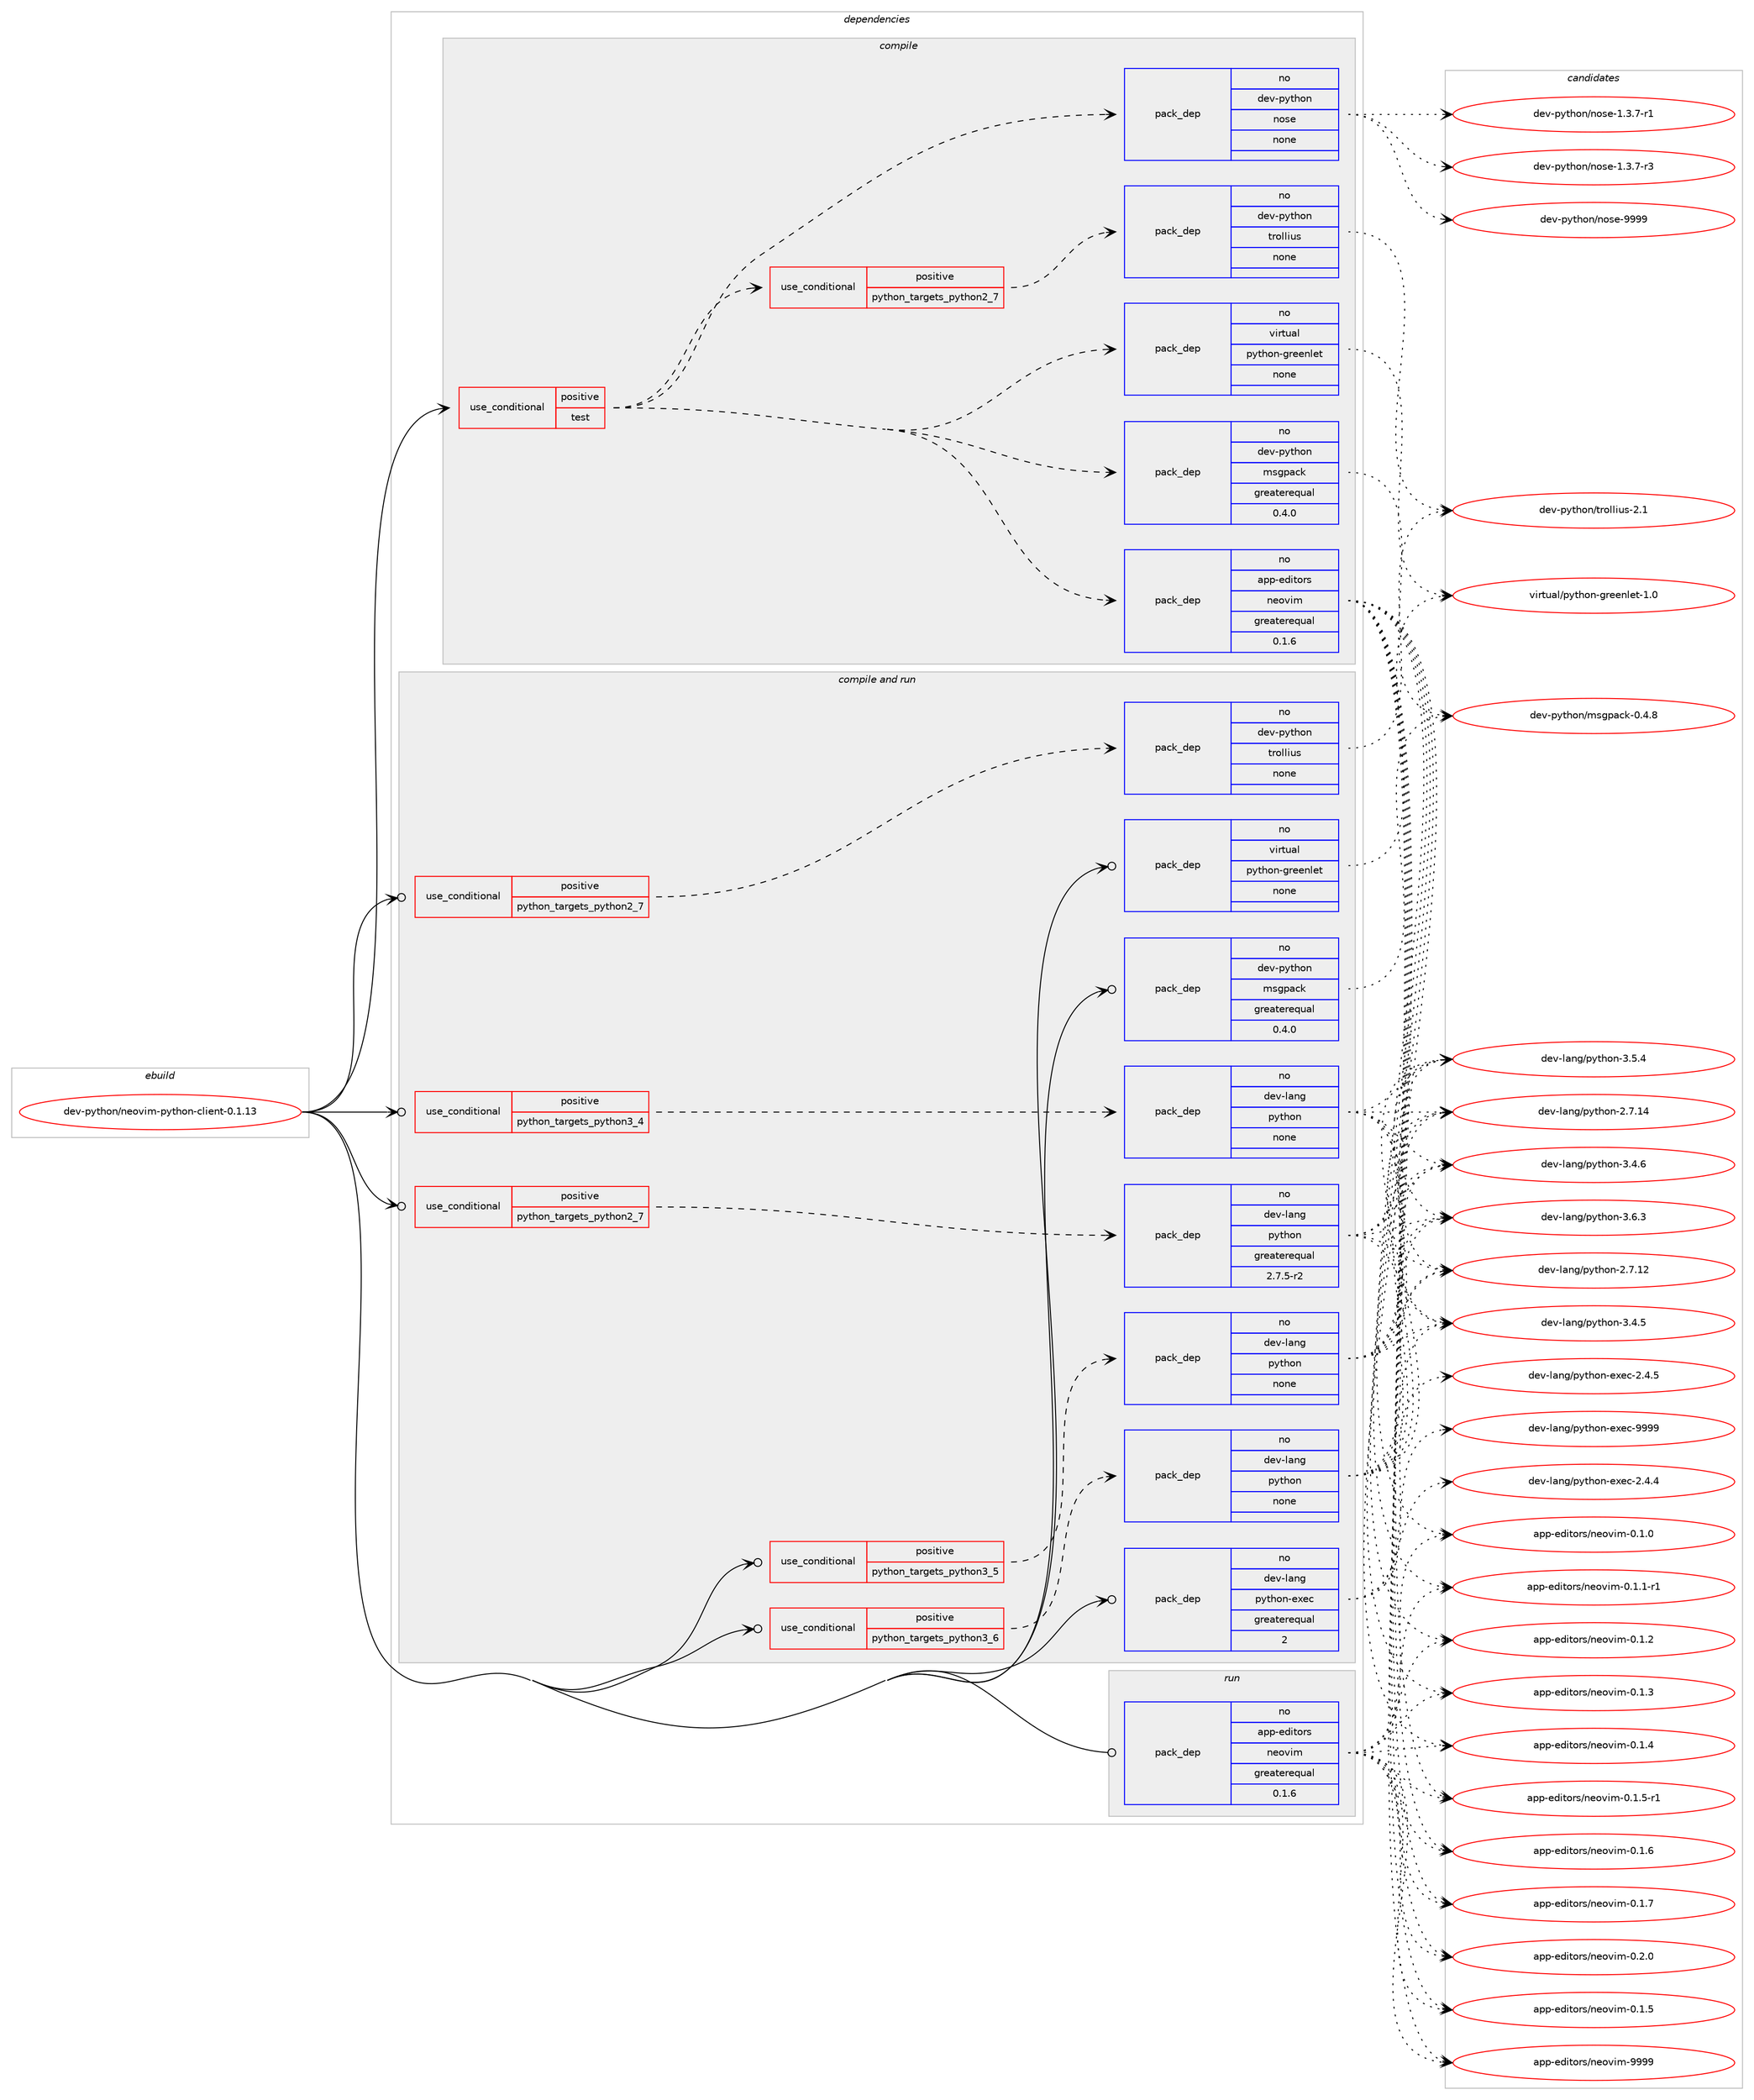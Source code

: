 digraph prolog {

# *************
# Graph options
# *************

newrank=true;
concentrate=true;
compound=true;
graph [rankdir=LR,fontname=Helvetica,fontsize=10,ranksep=1.5];#, ranksep=2.5, nodesep=0.2];
edge  [arrowhead=vee];
node  [fontname=Helvetica,fontsize=10];

# **********
# The ebuild
# **********

subgraph cluster_leftcol {
color=gray;
rank=same;
label=<<i>ebuild</i>>;
id [label="dev-python/neovim-python-client-0.1.13", color=red, width=4, href="../dev-python/neovim-python-client-0.1.13.svg"];
}

# ****************
# The dependencies
# ****************

subgraph cluster_midcol {
color=gray;
label=<<i>dependencies</i>>;
subgraph cluster_compile {
fillcolor="#eeeeee";
style=filled;
label=<<i>compile</i>>;
subgraph cond35938 {
dependency167636 [label=<<TABLE BORDER="0" CELLBORDER="1" CELLSPACING="0" CELLPADDING="4"><TR><TD ROWSPAN="3" CELLPADDING="10">use_conditional</TD></TR><TR><TD>positive</TD></TR><TR><TD>test</TD></TR></TABLE>>, shape=none, color=red];
subgraph pack127843 {
dependency167637 [label=<<TABLE BORDER="0" CELLBORDER="1" CELLSPACING="0" CELLPADDING="4" WIDTH="220"><TR><TD ROWSPAN="6" CELLPADDING="30">pack_dep</TD></TR><TR><TD WIDTH="110">no</TD></TR><TR><TD>dev-python</TD></TR><TR><TD>msgpack</TD></TR><TR><TD>greaterequal</TD></TR><TR><TD>0.4.0</TD></TR></TABLE>>, shape=none, color=blue];
}
dependency167636:e -> dependency167637:w [weight=20,style="dashed",arrowhead="vee"];
subgraph pack127844 {
dependency167638 [label=<<TABLE BORDER="0" CELLBORDER="1" CELLSPACING="0" CELLPADDING="4" WIDTH="220"><TR><TD ROWSPAN="6" CELLPADDING="30">pack_dep</TD></TR><TR><TD WIDTH="110">no</TD></TR><TR><TD>virtual</TD></TR><TR><TD>python-greenlet</TD></TR><TR><TD>none</TD></TR><TR><TD></TD></TR></TABLE>>, shape=none, color=blue];
}
dependency167636:e -> dependency167638:w [weight=20,style="dashed",arrowhead="vee"];
subgraph cond35939 {
dependency167639 [label=<<TABLE BORDER="0" CELLBORDER="1" CELLSPACING="0" CELLPADDING="4"><TR><TD ROWSPAN="3" CELLPADDING="10">use_conditional</TD></TR><TR><TD>positive</TD></TR><TR><TD>python_targets_python2_7</TD></TR></TABLE>>, shape=none, color=red];
subgraph pack127845 {
dependency167640 [label=<<TABLE BORDER="0" CELLBORDER="1" CELLSPACING="0" CELLPADDING="4" WIDTH="220"><TR><TD ROWSPAN="6" CELLPADDING="30">pack_dep</TD></TR><TR><TD WIDTH="110">no</TD></TR><TR><TD>dev-python</TD></TR><TR><TD>trollius</TD></TR><TR><TD>none</TD></TR><TR><TD></TD></TR></TABLE>>, shape=none, color=blue];
}
dependency167639:e -> dependency167640:w [weight=20,style="dashed",arrowhead="vee"];
}
dependency167636:e -> dependency167639:w [weight=20,style="dashed",arrowhead="vee"];
subgraph pack127846 {
dependency167641 [label=<<TABLE BORDER="0" CELLBORDER="1" CELLSPACING="0" CELLPADDING="4" WIDTH="220"><TR><TD ROWSPAN="6" CELLPADDING="30">pack_dep</TD></TR><TR><TD WIDTH="110">no</TD></TR><TR><TD>app-editors</TD></TR><TR><TD>neovim</TD></TR><TR><TD>greaterequal</TD></TR><TR><TD>0.1.6</TD></TR></TABLE>>, shape=none, color=blue];
}
dependency167636:e -> dependency167641:w [weight=20,style="dashed",arrowhead="vee"];
subgraph pack127847 {
dependency167642 [label=<<TABLE BORDER="0" CELLBORDER="1" CELLSPACING="0" CELLPADDING="4" WIDTH="220"><TR><TD ROWSPAN="6" CELLPADDING="30">pack_dep</TD></TR><TR><TD WIDTH="110">no</TD></TR><TR><TD>dev-python</TD></TR><TR><TD>nose</TD></TR><TR><TD>none</TD></TR><TR><TD></TD></TR></TABLE>>, shape=none, color=blue];
}
dependency167636:e -> dependency167642:w [weight=20,style="dashed",arrowhead="vee"];
}
id:e -> dependency167636:w [weight=20,style="solid",arrowhead="vee"];
}
subgraph cluster_compileandrun {
fillcolor="#eeeeee";
style=filled;
label=<<i>compile and run</i>>;
subgraph cond35940 {
dependency167643 [label=<<TABLE BORDER="0" CELLBORDER="1" CELLSPACING="0" CELLPADDING="4"><TR><TD ROWSPAN="3" CELLPADDING="10">use_conditional</TD></TR><TR><TD>positive</TD></TR><TR><TD>python_targets_python2_7</TD></TR></TABLE>>, shape=none, color=red];
subgraph pack127848 {
dependency167644 [label=<<TABLE BORDER="0" CELLBORDER="1" CELLSPACING="0" CELLPADDING="4" WIDTH="220"><TR><TD ROWSPAN="6" CELLPADDING="30">pack_dep</TD></TR><TR><TD WIDTH="110">no</TD></TR><TR><TD>dev-lang</TD></TR><TR><TD>python</TD></TR><TR><TD>greaterequal</TD></TR><TR><TD>2.7.5-r2</TD></TR></TABLE>>, shape=none, color=blue];
}
dependency167643:e -> dependency167644:w [weight=20,style="dashed",arrowhead="vee"];
}
id:e -> dependency167643:w [weight=20,style="solid",arrowhead="odotvee"];
subgraph cond35941 {
dependency167645 [label=<<TABLE BORDER="0" CELLBORDER="1" CELLSPACING="0" CELLPADDING="4"><TR><TD ROWSPAN="3" CELLPADDING="10">use_conditional</TD></TR><TR><TD>positive</TD></TR><TR><TD>python_targets_python2_7</TD></TR></TABLE>>, shape=none, color=red];
subgraph pack127849 {
dependency167646 [label=<<TABLE BORDER="0" CELLBORDER="1" CELLSPACING="0" CELLPADDING="4" WIDTH="220"><TR><TD ROWSPAN="6" CELLPADDING="30">pack_dep</TD></TR><TR><TD WIDTH="110">no</TD></TR><TR><TD>dev-python</TD></TR><TR><TD>trollius</TD></TR><TR><TD>none</TD></TR><TR><TD></TD></TR></TABLE>>, shape=none, color=blue];
}
dependency167645:e -> dependency167646:w [weight=20,style="dashed",arrowhead="vee"];
}
id:e -> dependency167645:w [weight=20,style="solid",arrowhead="odotvee"];
subgraph cond35942 {
dependency167647 [label=<<TABLE BORDER="0" CELLBORDER="1" CELLSPACING="0" CELLPADDING="4"><TR><TD ROWSPAN="3" CELLPADDING="10">use_conditional</TD></TR><TR><TD>positive</TD></TR><TR><TD>python_targets_python3_4</TD></TR></TABLE>>, shape=none, color=red];
subgraph pack127850 {
dependency167648 [label=<<TABLE BORDER="0" CELLBORDER="1" CELLSPACING="0" CELLPADDING="4" WIDTH="220"><TR><TD ROWSPAN="6" CELLPADDING="30">pack_dep</TD></TR><TR><TD WIDTH="110">no</TD></TR><TR><TD>dev-lang</TD></TR><TR><TD>python</TD></TR><TR><TD>none</TD></TR><TR><TD></TD></TR></TABLE>>, shape=none, color=blue];
}
dependency167647:e -> dependency167648:w [weight=20,style="dashed",arrowhead="vee"];
}
id:e -> dependency167647:w [weight=20,style="solid",arrowhead="odotvee"];
subgraph cond35943 {
dependency167649 [label=<<TABLE BORDER="0" CELLBORDER="1" CELLSPACING="0" CELLPADDING="4"><TR><TD ROWSPAN="3" CELLPADDING="10">use_conditional</TD></TR><TR><TD>positive</TD></TR><TR><TD>python_targets_python3_5</TD></TR></TABLE>>, shape=none, color=red];
subgraph pack127851 {
dependency167650 [label=<<TABLE BORDER="0" CELLBORDER="1" CELLSPACING="0" CELLPADDING="4" WIDTH="220"><TR><TD ROWSPAN="6" CELLPADDING="30">pack_dep</TD></TR><TR><TD WIDTH="110">no</TD></TR><TR><TD>dev-lang</TD></TR><TR><TD>python</TD></TR><TR><TD>none</TD></TR><TR><TD></TD></TR></TABLE>>, shape=none, color=blue];
}
dependency167649:e -> dependency167650:w [weight=20,style="dashed",arrowhead="vee"];
}
id:e -> dependency167649:w [weight=20,style="solid",arrowhead="odotvee"];
subgraph cond35944 {
dependency167651 [label=<<TABLE BORDER="0" CELLBORDER="1" CELLSPACING="0" CELLPADDING="4"><TR><TD ROWSPAN="3" CELLPADDING="10">use_conditional</TD></TR><TR><TD>positive</TD></TR><TR><TD>python_targets_python3_6</TD></TR></TABLE>>, shape=none, color=red];
subgraph pack127852 {
dependency167652 [label=<<TABLE BORDER="0" CELLBORDER="1" CELLSPACING="0" CELLPADDING="4" WIDTH="220"><TR><TD ROWSPAN="6" CELLPADDING="30">pack_dep</TD></TR><TR><TD WIDTH="110">no</TD></TR><TR><TD>dev-lang</TD></TR><TR><TD>python</TD></TR><TR><TD>none</TD></TR><TR><TD></TD></TR></TABLE>>, shape=none, color=blue];
}
dependency167651:e -> dependency167652:w [weight=20,style="dashed",arrowhead="vee"];
}
id:e -> dependency167651:w [weight=20,style="solid",arrowhead="odotvee"];
subgraph pack127853 {
dependency167653 [label=<<TABLE BORDER="0" CELLBORDER="1" CELLSPACING="0" CELLPADDING="4" WIDTH="220"><TR><TD ROWSPAN="6" CELLPADDING="30">pack_dep</TD></TR><TR><TD WIDTH="110">no</TD></TR><TR><TD>dev-lang</TD></TR><TR><TD>python-exec</TD></TR><TR><TD>greaterequal</TD></TR><TR><TD>2</TD></TR></TABLE>>, shape=none, color=blue];
}
id:e -> dependency167653:w [weight=20,style="solid",arrowhead="odotvee"];
subgraph pack127854 {
dependency167654 [label=<<TABLE BORDER="0" CELLBORDER="1" CELLSPACING="0" CELLPADDING="4" WIDTH="220"><TR><TD ROWSPAN="6" CELLPADDING="30">pack_dep</TD></TR><TR><TD WIDTH="110">no</TD></TR><TR><TD>dev-python</TD></TR><TR><TD>msgpack</TD></TR><TR><TD>greaterequal</TD></TR><TR><TD>0.4.0</TD></TR></TABLE>>, shape=none, color=blue];
}
id:e -> dependency167654:w [weight=20,style="solid",arrowhead="odotvee"];
subgraph pack127855 {
dependency167655 [label=<<TABLE BORDER="0" CELLBORDER="1" CELLSPACING="0" CELLPADDING="4" WIDTH="220"><TR><TD ROWSPAN="6" CELLPADDING="30">pack_dep</TD></TR><TR><TD WIDTH="110">no</TD></TR><TR><TD>virtual</TD></TR><TR><TD>python-greenlet</TD></TR><TR><TD>none</TD></TR><TR><TD></TD></TR></TABLE>>, shape=none, color=blue];
}
id:e -> dependency167655:w [weight=20,style="solid",arrowhead="odotvee"];
}
subgraph cluster_run {
fillcolor="#eeeeee";
style=filled;
label=<<i>run</i>>;
subgraph pack127856 {
dependency167656 [label=<<TABLE BORDER="0" CELLBORDER="1" CELLSPACING="0" CELLPADDING="4" WIDTH="220"><TR><TD ROWSPAN="6" CELLPADDING="30">pack_dep</TD></TR><TR><TD WIDTH="110">no</TD></TR><TR><TD>app-editors</TD></TR><TR><TD>neovim</TD></TR><TR><TD>greaterequal</TD></TR><TR><TD>0.1.6</TD></TR></TABLE>>, shape=none, color=blue];
}
id:e -> dependency167656:w [weight=20,style="solid",arrowhead="odot"];
}
}

# **************
# The candidates
# **************

subgraph cluster_choices {
rank=same;
color=gray;
label=<<i>candidates</i>>;

subgraph choice127843 {
color=black;
nodesep=1;
choice10010111845112121116104111110471091151031129799107454846524656 [label="dev-python/msgpack-0.4.8", color=red, width=4,href="../dev-python/msgpack-0.4.8.svg"];
dependency167637:e -> choice10010111845112121116104111110471091151031129799107454846524656:w [style=dotted,weight="100"];
}
subgraph choice127844 {
color=black;
nodesep=1;
choice11810511411611797108471121211161041111104510311410110111010810111645494648 [label="virtual/python-greenlet-1.0", color=red, width=4,href="../virtual/python-greenlet-1.0.svg"];
dependency167638:e -> choice11810511411611797108471121211161041111104510311410110111010810111645494648:w [style=dotted,weight="100"];
}
subgraph choice127845 {
color=black;
nodesep=1;
choice100101118451121211161041111104711611411110810810511711545504649 [label="dev-python/trollius-2.1", color=red, width=4,href="../dev-python/trollius-2.1.svg"];
dependency167640:e -> choice100101118451121211161041111104711611411110810810511711545504649:w [style=dotted,weight="100"];
}
subgraph choice127846 {
color=black;
nodesep=1;
choice971121124510110010511611111411547110101111118105109454846494648 [label="app-editors/neovim-0.1.0", color=red, width=4,href="../app-editors/neovim-0.1.0.svg"];
choice9711211245101100105116111114115471101011111181051094548464946494511449 [label="app-editors/neovim-0.1.1-r1", color=red, width=4,href="../app-editors/neovim-0.1.1-r1.svg"];
choice971121124510110010511611111411547110101111118105109454846494650 [label="app-editors/neovim-0.1.2", color=red, width=4,href="../app-editors/neovim-0.1.2.svg"];
choice971121124510110010511611111411547110101111118105109454846494651 [label="app-editors/neovim-0.1.3", color=red, width=4,href="../app-editors/neovim-0.1.3.svg"];
choice971121124510110010511611111411547110101111118105109454846494652 [label="app-editors/neovim-0.1.4", color=red, width=4,href="../app-editors/neovim-0.1.4.svg"];
choice971121124510110010511611111411547110101111118105109454846494653 [label="app-editors/neovim-0.1.5", color=red, width=4,href="../app-editors/neovim-0.1.5.svg"];
choice9711211245101100105116111114115471101011111181051094548464946534511449 [label="app-editors/neovim-0.1.5-r1", color=red, width=4,href="../app-editors/neovim-0.1.5-r1.svg"];
choice971121124510110010511611111411547110101111118105109454846494654 [label="app-editors/neovim-0.1.6", color=red, width=4,href="../app-editors/neovim-0.1.6.svg"];
choice971121124510110010511611111411547110101111118105109454846494655 [label="app-editors/neovim-0.1.7", color=red, width=4,href="../app-editors/neovim-0.1.7.svg"];
choice971121124510110010511611111411547110101111118105109454846504648 [label="app-editors/neovim-0.2.0", color=red, width=4,href="../app-editors/neovim-0.2.0.svg"];
choice9711211245101100105116111114115471101011111181051094557575757 [label="app-editors/neovim-9999", color=red, width=4,href="../app-editors/neovim-9999.svg"];
dependency167641:e -> choice971121124510110010511611111411547110101111118105109454846494648:w [style=dotted,weight="100"];
dependency167641:e -> choice9711211245101100105116111114115471101011111181051094548464946494511449:w [style=dotted,weight="100"];
dependency167641:e -> choice971121124510110010511611111411547110101111118105109454846494650:w [style=dotted,weight="100"];
dependency167641:e -> choice971121124510110010511611111411547110101111118105109454846494651:w [style=dotted,weight="100"];
dependency167641:e -> choice971121124510110010511611111411547110101111118105109454846494652:w [style=dotted,weight="100"];
dependency167641:e -> choice971121124510110010511611111411547110101111118105109454846494653:w [style=dotted,weight="100"];
dependency167641:e -> choice9711211245101100105116111114115471101011111181051094548464946534511449:w [style=dotted,weight="100"];
dependency167641:e -> choice971121124510110010511611111411547110101111118105109454846494654:w [style=dotted,weight="100"];
dependency167641:e -> choice971121124510110010511611111411547110101111118105109454846494655:w [style=dotted,weight="100"];
dependency167641:e -> choice971121124510110010511611111411547110101111118105109454846504648:w [style=dotted,weight="100"];
dependency167641:e -> choice9711211245101100105116111114115471101011111181051094557575757:w [style=dotted,weight="100"];
}
subgraph choice127847 {
color=black;
nodesep=1;
choice10010111845112121116104111110471101111151014549465146554511449 [label="dev-python/nose-1.3.7-r1", color=red, width=4,href="../dev-python/nose-1.3.7-r1.svg"];
choice10010111845112121116104111110471101111151014549465146554511451 [label="dev-python/nose-1.3.7-r3", color=red, width=4,href="../dev-python/nose-1.3.7-r3.svg"];
choice10010111845112121116104111110471101111151014557575757 [label="dev-python/nose-9999", color=red, width=4,href="../dev-python/nose-9999.svg"];
dependency167642:e -> choice10010111845112121116104111110471101111151014549465146554511449:w [style=dotted,weight="100"];
dependency167642:e -> choice10010111845112121116104111110471101111151014549465146554511451:w [style=dotted,weight="100"];
dependency167642:e -> choice10010111845112121116104111110471101111151014557575757:w [style=dotted,weight="100"];
}
subgraph choice127848 {
color=black;
nodesep=1;
choice10010111845108971101034711212111610411111045504655464950 [label="dev-lang/python-2.7.12", color=red, width=4,href="../dev-lang/python-2.7.12.svg"];
choice10010111845108971101034711212111610411111045504655464952 [label="dev-lang/python-2.7.14", color=red, width=4,href="../dev-lang/python-2.7.14.svg"];
choice100101118451089711010347112121116104111110455146524653 [label="dev-lang/python-3.4.5", color=red, width=4,href="../dev-lang/python-3.4.5.svg"];
choice100101118451089711010347112121116104111110455146524654 [label="dev-lang/python-3.4.6", color=red, width=4,href="../dev-lang/python-3.4.6.svg"];
choice100101118451089711010347112121116104111110455146534652 [label="dev-lang/python-3.5.4", color=red, width=4,href="../dev-lang/python-3.5.4.svg"];
choice100101118451089711010347112121116104111110455146544651 [label="dev-lang/python-3.6.3", color=red, width=4,href="../dev-lang/python-3.6.3.svg"];
dependency167644:e -> choice10010111845108971101034711212111610411111045504655464950:w [style=dotted,weight="100"];
dependency167644:e -> choice10010111845108971101034711212111610411111045504655464952:w [style=dotted,weight="100"];
dependency167644:e -> choice100101118451089711010347112121116104111110455146524653:w [style=dotted,weight="100"];
dependency167644:e -> choice100101118451089711010347112121116104111110455146524654:w [style=dotted,weight="100"];
dependency167644:e -> choice100101118451089711010347112121116104111110455146534652:w [style=dotted,weight="100"];
dependency167644:e -> choice100101118451089711010347112121116104111110455146544651:w [style=dotted,weight="100"];
}
subgraph choice127849 {
color=black;
nodesep=1;
choice100101118451121211161041111104711611411110810810511711545504649 [label="dev-python/trollius-2.1", color=red, width=4,href="../dev-python/trollius-2.1.svg"];
dependency167646:e -> choice100101118451121211161041111104711611411110810810511711545504649:w [style=dotted,weight="100"];
}
subgraph choice127850 {
color=black;
nodesep=1;
choice10010111845108971101034711212111610411111045504655464950 [label="dev-lang/python-2.7.12", color=red, width=4,href="../dev-lang/python-2.7.12.svg"];
choice10010111845108971101034711212111610411111045504655464952 [label="dev-lang/python-2.7.14", color=red, width=4,href="../dev-lang/python-2.7.14.svg"];
choice100101118451089711010347112121116104111110455146524653 [label="dev-lang/python-3.4.5", color=red, width=4,href="../dev-lang/python-3.4.5.svg"];
choice100101118451089711010347112121116104111110455146524654 [label="dev-lang/python-3.4.6", color=red, width=4,href="../dev-lang/python-3.4.6.svg"];
choice100101118451089711010347112121116104111110455146534652 [label="dev-lang/python-3.5.4", color=red, width=4,href="../dev-lang/python-3.5.4.svg"];
choice100101118451089711010347112121116104111110455146544651 [label="dev-lang/python-3.6.3", color=red, width=4,href="../dev-lang/python-3.6.3.svg"];
dependency167648:e -> choice10010111845108971101034711212111610411111045504655464950:w [style=dotted,weight="100"];
dependency167648:e -> choice10010111845108971101034711212111610411111045504655464952:w [style=dotted,weight="100"];
dependency167648:e -> choice100101118451089711010347112121116104111110455146524653:w [style=dotted,weight="100"];
dependency167648:e -> choice100101118451089711010347112121116104111110455146524654:w [style=dotted,weight="100"];
dependency167648:e -> choice100101118451089711010347112121116104111110455146534652:w [style=dotted,weight="100"];
dependency167648:e -> choice100101118451089711010347112121116104111110455146544651:w [style=dotted,weight="100"];
}
subgraph choice127851 {
color=black;
nodesep=1;
choice10010111845108971101034711212111610411111045504655464950 [label="dev-lang/python-2.7.12", color=red, width=4,href="../dev-lang/python-2.7.12.svg"];
choice10010111845108971101034711212111610411111045504655464952 [label="dev-lang/python-2.7.14", color=red, width=4,href="../dev-lang/python-2.7.14.svg"];
choice100101118451089711010347112121116104111110455146524653 [label="dev-lang/python-3.4.5", color=red, width=4,href="../dev-lang/python-3.4.5.svg"];
choice100101118451089711010347112121116104111110455146524654 [label="dev-lang/python-3.4.6", color=red, width=4,href="../dev-lang/python-3.4.6.svg"];
choice100101118451089711010347112121116104111110455146534652 [label="dev-lang/python-3.5.4", color=red, width=4,href="../dev-lang/python-3.5.4.svg"];
choice100101118451089711010347112121116104111110455146544651 [label="dev-lang/python-3.6.3", color=red, width=4,href="../dev-lang/python-3.6.3.svg"];
dependency167650:e -> choice10010111845108971101034711212111610411111045504655464950:w [style=dotted,weight="100"];
dependency167650:e -> choice10010111845108971101034711212111610411111045504655464952:w [style=dotted,weight="100"];
dependency167650:e -> choice100101118451089711010347112121116104111110455146524653:w [style=dotted,weight="100"];
dependency167650:e -> choice100101118451089711010347112121116104111110455146524654:w [style=dotted,weight="100"];
dependency167650:e -> choice100101118451089711010347112121116104111110455146534652:w [style=dotted,weight="100"];
dependency167650:e -> choice100101118451089711010347112121116104111110455146544651:w [style=dotted,weight="100"];
}
subgraph choice127852 {
color=black;
nodesep=1;
choice10010111845108971101034711212111610411111045504655464950 [label="dev-lang/python-2.7.12", color=red, width=4,href="../dev-lang/python-2.7.12.svg"];
choice10010111845108971101034711212111610411111045504655464952 [label="dev-lang/python-2.7.14", color=red, width=4,href="../dev-lang/python-2.7.14.svg"];
choice100101118451089711010347112121116104111110455146524653 [label="dev-lang/python-3.4.5", color=red, width=4,href="../dev-lang/python-3.4.5.svg"];
choice100101118451089711010347112121116104111110455146524654 [label="dev-lang/python-3.4.6", color=red, width=4,href="../dev-lang/python-3.4.6.svg"];
choice100101118451089711010347112121116104111110455146534652 [label="dev-lang/python-3.5.4", color=red, width=4,href="../dev-lang/python-3.5.4.svg"];
choice100101118451089711010347112121116104111110455146544651 [label="dev-lang/python-3.6.3", color=red, width=4,href="../dev-lang/python-3.6.3.svg"];
dependency167652:e -> choice10010111845108971101034711212111610411111045504655464950:w [style=dotted,weight="100"];
dependency167652:e -> choice10010111845108971101034711212111610411111045504655464952:w [style=dotted,weight="100"];
dependency167652:e -> choice100101118451089711010347112121116104111110455146524653:w [style=dotted,weight="100"];
dependency167652:e -> choice100101118451089711010347112121116104111110455146524654:w [style=dotted,weight="100"];
dependency167652:e -> choice100101118451089711010347112121116104111110455146534652:w [style=dotted,weight="100"];
dependency167652:e -> choice100101118451089711010347112121116104111110455146544651:w [style=dotted,weight="100"];
}
subgraph choice127853 {
color=black;
nodesep=1;
choice1001011184510897110103471121211161041111104510112010199455046524652 [label="dev-lang/python-exec-2.4.4", color=red, width=4,href="../dev-lang/python-exec-2.4.4.svg"];
choice1001011184510897110103471121211161041111104510112010199455046524653 [label="dev-lang/python-exec-2.4.5", color=red, width=4,href="../dev-lang/python-exec-2.4.5.svg"];
choice10010111845108971101034711212111610411111045101120101994557575757 [label="dev-lang/python-exec-9999", color=red, width=4,href="../dev-lang/python-exec-9999.svg"];
dependency167653:e -> choice1001011184510897110103471121211161041111104510112010199455046524652:w [style=dotted,weight="100"];
dependency167653:e -> choice1001011184510897110103471121211161041111104510112010199455046524653:w [style=dotted,weight="100"];
dependency167653:e -> choice10010111845108971101034711212111610411111045101120101994557575757:w [style=dotted,weight="100"];
}
subgraph choice127854 {
color=black;
nodesep=1;
choice10010111845112121116104111110471091151031129799107454846524656 [label="dev-python/msgpack-0.4.8", color=red, width=4,href="../dev-python/msgpack-0.4.8.svg"];
dependency167654:e -> choice10010111845112121116104111110471091151031129799107454846524656:w [style=dotted,weight="100"];
}
subgraph choice127855 {
color=black;
nodesep=1;
choice11810511411611797108471121211161041111104510311410110111010810111645494648 [label="virtual/python-greenlet-1.0", color=red, width=4,href="../virtual/python-greenlet-1.0.svg"];
dependency167655:e -> choice11810511411611797108471121211161041111104510311410110111010810111645494648:w [style=dotted,weight="100"];
}
subgraph choice127856 {
color=black;
nodesep=1;
choice971121124510110010511611111411547110101111118105109454846494648 [label="app-editors/neovim-0.1.0", color=red, width=4,href="../app-editors/neovim-0.1.0.svg"];
choice9711211245101100105116111114115471101011111181051094548464946494511449 [label="app-editors/neovim-0.1.1-r1", color=red, width=4,href="../app-editors/neovim-0.1.1-r1.svg"];
choice971121124510110010511611111411547110101111118105109454846494650 [label="app-editors/neovim-0.1.2", color=red, width=4,href="../app-editors/neovim-0.1.2.svg"];
choice971121124510110010511611111411547110101111118105109454846494651 [label="app-editors/neovim-0.1.3", color=red, width=4,href="../app-editors/neovim-0.1.3.svg"];
choice971121124510110010511611111411547110101111118105109454846494652 [label="app-editors/neovim-0.1.4", color=red, width=4,href="../app-editors/neovim-0.1.4.svg"];
choice971121124510110010511611111411547110101111118105109454846494653 [label="app-editors/neovim-0.1.5", color=red, width=4,href="../app-editors/neovim-0.1.5.svg"];
choice9711211245101100105116111114115471101011111181051094548464946534511449 [label="app-editors/neovim-0.1.5-r1", color=red, width=4,href="../app-editors/neovim-0.1.5-r1.svg"];
choice971121124510110010511611111411547110101111118105109454846494654 [label="app-editors/neovim-0.1.6", color=red, width=4,href="../app-editors/neovim-0.1.6.svg"];
choice971121124510110010511611111411547110101111118105109454846494655 [label="app-editors/neovim-0.1.7", color=red, width=4,href="../app-editors/neovim-0.1.7.svg"];
choice971121124510110010511611111411547110101111118105109454846504648 [label="app-editors/neovim-0.2.0", color=red, width=4,href="../app-editors/neovim-0.2.0.svg"];
choice9711211245101100105116111114115471101011111181051094557575757 [label="app-editors/neovim-9999", color=red, width=4,href="../app-editors/neovim-9999.svg"];
dependency167656:e -> choice971121124510110010511611111411547110101111118105109454846494648:w [style=dotted,weight="100"];
dependency167656:e -> choice9711211245101100105116111114115471101011111181051094548464946494511449:w [style=dotted,weight="100"];
dependency167656:e -> choice971121124510110010511611111411547110101111118105109454846494650:w [style=dotted,weight="100"];
dependency167656:e -> choice971121124510110010511611111411547110101111118105109454846494651:w [style=dotted,weight="100"];
dependency167656:e -> choice971121124510110010511611111411547110101111118105109454846494652:w [style=dotted,weight="100"];
dependency167656:e -> choice971121124510110010511611111411547110101111118105109454846494653:w [style=dotted,weight="100"];
dependency167656:e -> choice9711211245101100105116111114115471101011111181051094548464946534511449:w [style=dotted,weight="100"];
dependency167656:e -> choice971121124510110010511611111411547110101111118105109454846494654:w [style=dotted,weight="100"];
dependency167656:e -> choice971121124510110010511611111411547110101111118105109454846494655:w [style=dotted,weight="100"];
dependency167656:e -> choice971121124510110010511611111411547110101111118105109454846504648:w [style=dotted,weight="100"];
dependency167656:e -> choice9711211245101100105116111114115471101011111181051094557575757:w [style=dotted,weight="100"];
}
}

}
